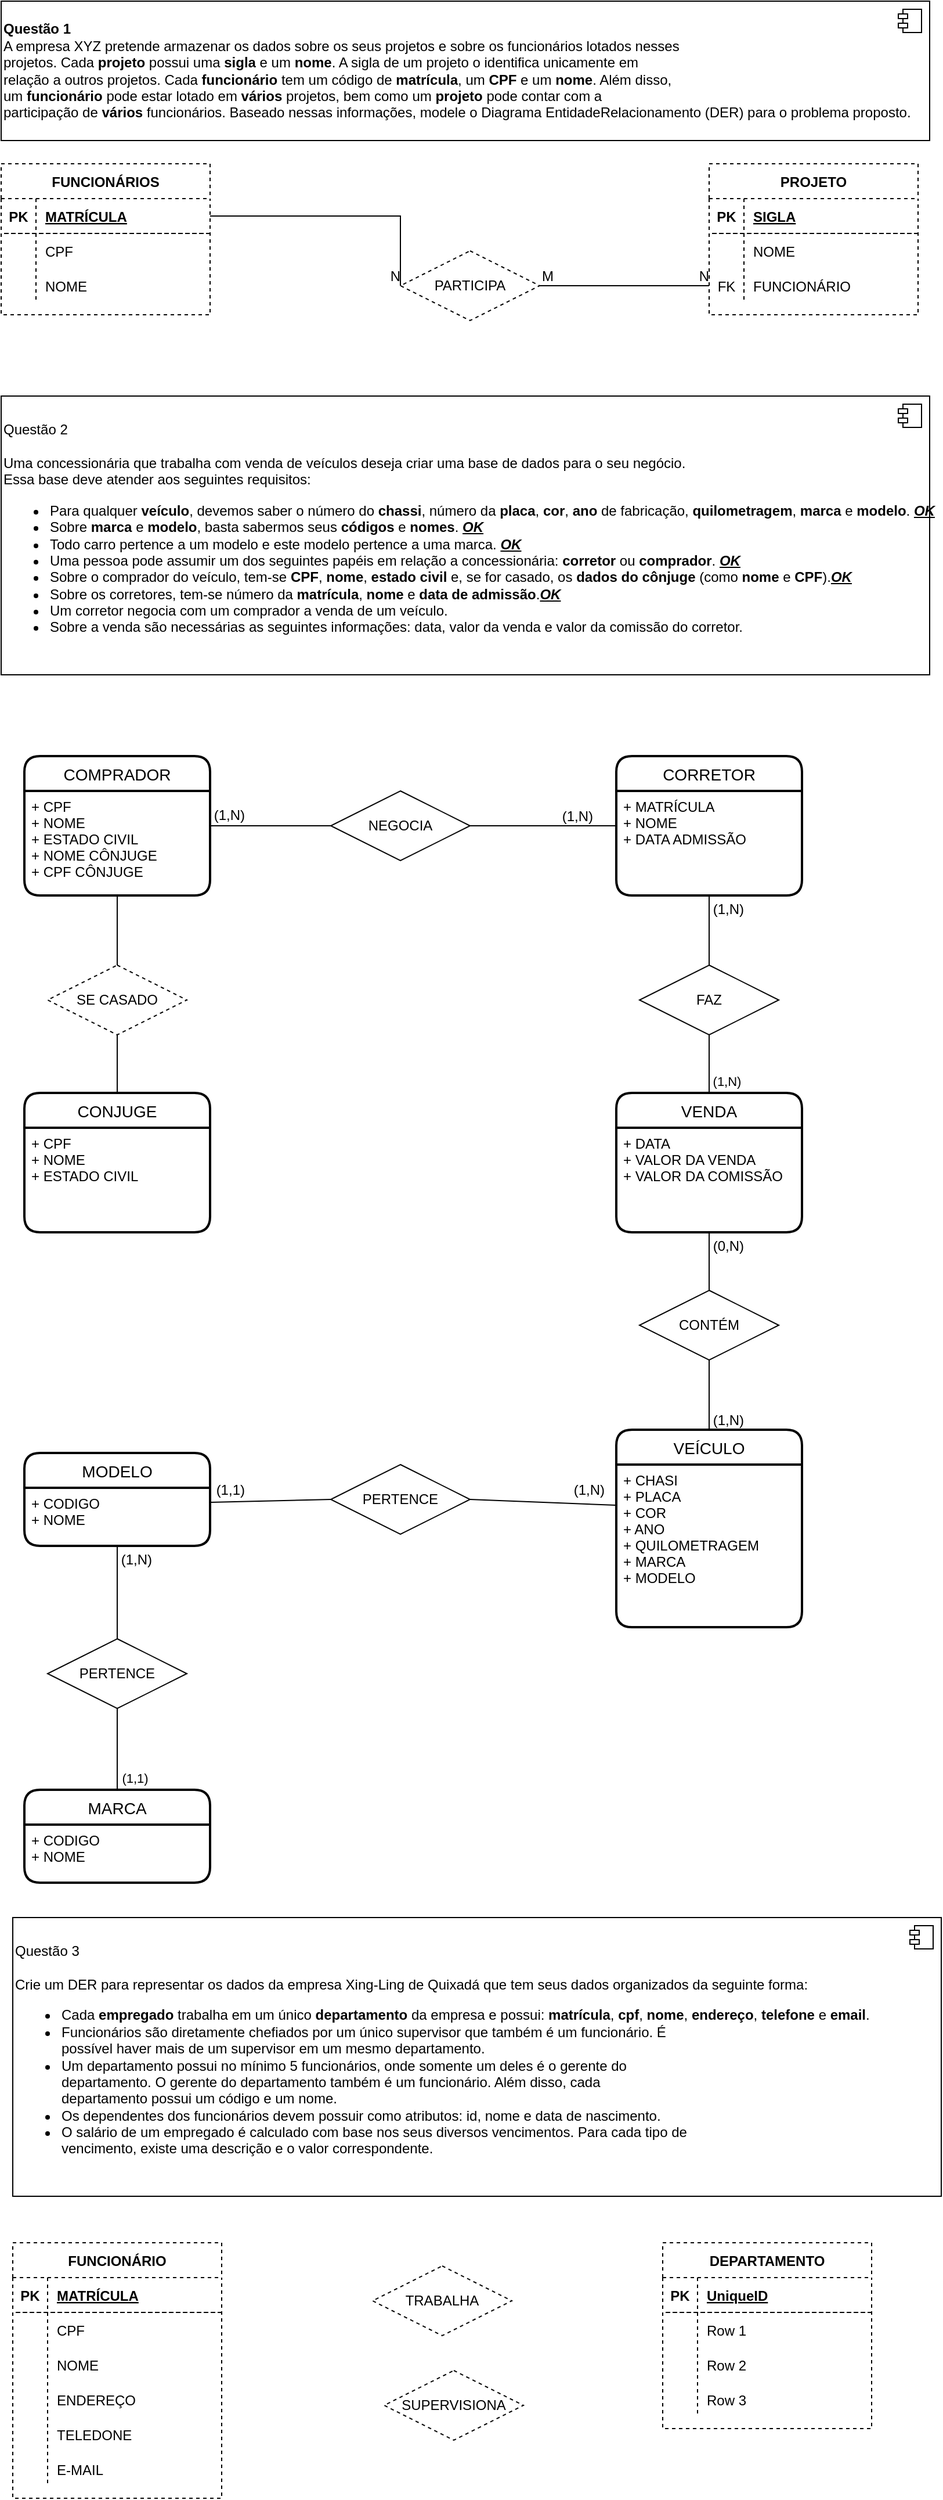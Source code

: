 <mxfile version="16.1.2" type="github">
  <diagram id="i-yVDr9640lq2V65SwCU" name="Page-1">
    <mxGraphModel dx="942" dy="552" grid="1" gridSize="10" guides="1" tooltips="1" connect="1" arrows="1" fold="1" page="1" pageScale="1" pageWidth="827" pageHeight="1169" background="none" math="0" shadow="0">
      <root>
        <mxCell id="0" />
        <mxCell id="1" parent="0" />
        <mxCell id="gs9JZpR6Oo9pqmM1PFTJ-20" value="&lt;div&gt;&lt;b&gt;Questão 1&lt;/b&gt;&lt;/div&gt;&lt;div&gt;&lt;span&gt;A empresa XYZ pretende armazenar os dados sobre os seus projetos e sobre os funcionários lotados nesses&lt;/span&gt;&lt;/div&gt;&lt;div&gt;projetos. Cada &lt;b&gt;projeto&lt;/b&gt; possui uma &lt;b&gt;sigla&lt;/b&gt; e um &lt;b&gt;nome&lt;/b&gt;. A sigla de um projeto o identifica unicamente em&lt;/div&gt;&lt;div&gt;relação a outros projetos. Cada &lt;b&gt;funcionário&lt;/b&gt; tem um código de &lt;b&gt;matrícula&lt;/b&gt;, um &lt;b&gt;CPF&lt;/b&gt; e um &lt;b&gt;nome&lt;/b&gt;. Além disso,&lt;/div&gt;&lt;div&gt;um &lt;b&gt;funcionário&lt;/b&gt; pode estar lotado em &lt;b&gt;vários&lt;/b&gt; projetos, bem como um &lt;b&gt;projeto&lt;/b&gt; pode contar com a&lt;/div&gt;&lt;div&gt;participação de &lt;b&gt;vários&lt;/b&gt; funcionários. Baseado nessas informações, modele o Diagrama EntidadeRelacionamento (DER) para o problema proposto.&lt;/div&gt;" style="html=1;dropTarget=0;align=left;" parent="1" vertex="1">
          <mxGeometry x="10" y="10" width="800" height="120" as="geometry" />
        </mxCell>
        <mxCell id="gs9JZpR6Oo9pqmM1PFTJ-21" value="" style="shape=module;jettyWidth=8;jettyHeight=4;" parent="gs9JZpR6Oo9pqmM1PFTJ-20" vertex="1">
          <mxGeometry x="1" width="20" height="20" relative="1" as="geometry">
            <mxPoint x="-27" y="7" as="offset" />
          </mxGeometry>
        </mxCell>
        <mxCell id="gs9JZpR6Oo9pqmM1PFTJ-81" value="PARTICIPA" style="shape=rhombus;perimeter=rhombusPerimeter;whiteSpace=wrap;html=1;align=center;dashed=1;labelBackgroundColor=none;labelBorderColor=none;" parent="1" vertex="1">
          <mxGeometry x="354" y="225" width="120" height="60" as="geometry" />
        </mxCell>
        <mxCell id="gs9JZpR6Oo9pqmM1PFTJ-90" value="Questão 2&lt;br&gt;&lt;br&gt;Uma concessionária que trabalha com venda de veículos deseja criar uma base de dados para o seu negócio.&lt;br&gt;Essa base deve atender aos seguintes requisitos:&lt;br&gt;&lt;ul&gt;&lt;li&gt;Para qualquer &lt;b&gt;veículo&lt;/b&gt;, devemos saber o número do &lt;b&gt;chassi&lt;/b&gt;, número da &lt;b&gt;placa&lt;/b&gt;, &lt;b&gt;cor&lt;/b&gt;, &lt;b&gt;ano&lt;/b&gt; de fabricação, &lt;b&gt;quilometragem&lt;/b&gt;, &lt;b&gt;marca&lt;/b&gt; e &lt;b&gt;modelo&lt;/b&gt;. &lt;i&gt;&lt;u&gt;&lt;b&gt;OK&lt;/b&gt;&lt;/u&gt;&lt;/i&gt;&lt;/li&gt;&lt;li&gt;Sobre &lt;b&gt;marca&lt;/b&gt; e &lt;b&gt;modelo&lt;/b&gt;, basta sabermos seus &lt;b&gt;códigos&lt;/b&gt; e &lt;b&gt;nomes&lt;/b&gt;.&amp;nbsp;&lt;i&gt;&lt;u&gt;&lt;b&gt;OK&lt;/b&gt;&lt;/u&gt;&lt;/i&gt;&lt;/li&gt;&lt;li&gt;Todo carro pertence a um modelo e este modelo pertence a uma marca.&amp;nbsp;&lt;i&gt;&lt;u&gt;&lt;b&gt;OK&lt;/b&gt;&lt;/u&gt;&lt;/i&gt;&lt;/li&gt;&lt;li&gt;Uma pessoa pode assumir um dos seguintes papéis em relação a concessionária: &lt;b&gt;corretor&lt;/b&gt; ou &lt;b&gt;comprador&lt;/b&gt;.&amp;nbsp;&lt;i&gt;&lt;u&gt;&lt;b&gt;OK&lt;/b&gt;&lt;/u&gt;&lt;/i&gt;&lt;/li&gt;&lt;li&gt;Sobre o comprador do veículo, tem-se &lt;b&gt;CPF&lt;/b&gt;, &lt;b&gt;nome&lt;/b&gt;, &lt;b&gt;estado civil&lt;/b&gt; e, se for casado, os &lt;b&gt;dados do cônjuge&lt;/b&gt; (como &lt;b&gt;nome&lt;/b&gt; e &lt;b&gt;CPF&lt;/b&gt;).&lt;i&gt;&lt;u&gt;&lt;b&gt;OK&lt;/b&gt;&lt;/u&gt;&lt;/i&gt;&lt;/li&gt;&lt;li&gt;Sobre os corretores, tem-se número da &lt;b&gt;matrícula&lt;/b&gt;, &lt;b&gt;nome&lt;/b&gt; e &lt;b&gt;data de admissão&lt;/b&gt;.&lt;i&gt;&lt;u&gt;&lt;b&gt;OK&lt;/b&gt;&lt;/u&gt;&lt;/i&gt;&lt;/li&gt;&lt;li&gt;Um corretor negocia com um comprador a venda de um veículo.&amp;nbsp;&lt;/li&gt;&lt;li&gt;Sobre a venda são necessárias as seguintes informações: data, valor da venda e valor da comissão do corretor.&lt;/li&gt;&lt;/ul&gt;" style="html=1;dropTarget=0;align=left;" parent="1" vertex="1">
          <mxGeometry x="10" y="350" width="800" height="240" as="geometry" />
        </mxCell>
        <mxCell id="gs9JZpR6Oo9pqmM1PFTJ-91" value="" style="shape=module;jettyWidth=8;jettyHeight=4;" parent="gs9JZpR6Oo9pqmM1PFTJ-90" vertex="1">
          <mxGeometry x="1" width="20" height="20" relative="1" as="geometry">
            <mxPoint x="-27" y="7" as="offset" />
          </mxGeometry>
        </mxCell>
        <mxCell id="gs9JZpR6Oo9pqmM1PFTJ-92" value="VEÍCULO" style="swimlane;childLayout=stackLayout;horizontal=1;startSize=30;horizontalStack=0;rounded=1;fontSize=14;fontStyle=0;strokeWidth=2;resizeParent=0;resizeLast=1;shadow=0;dashed=0;align=center;labelBackgroundColor=none;labelBorderColor=none;flipH=1;flipV=0;" parent="1" vertex="1">
          <mxGeometry x="540" y="1240" width="160" height="170" as="geometry" />
        </mxCell>
        <mxCell id="gs9JZpR6Oo9pqmM1PFTJ-93" value="+ CHASI&#xa;+ PLACA&#xa;+ COR&#xa;+ ANO&#xa;+ QUILOMETRAGEM&#xa;+ MARCA&#xa;+ MODELO" style="align=left;strokeColor=none;fillColor=none;spacingLeft=4;fontSize=12;verticalAlign=top;resizable=0;rotatable=0;part=1;dashed=1;labelBackgroundColor=none;labelBorderColor=none;flipH=1;" parent="gs9JZpR6Oo9pqmM1PFTJ-92" vertex="1">
          <mxGeometry y="30" width="160" height="140" as="geometry" />
        </mxCell>
        <mxCell id="gs9JZpR6Oo9pqmM1PFTJ-94" value="MARCA" style="swimlane;childLayout=stackLayout;horizontal=1;startSize=30;horizontalStack=0;rounded=1;fontSize=14;fontStyle=0;strokeWidth=2;resizeParent=0;resizeLast=1;shadow=0;dashed=0;align=center;labelBackgroundColor=none;labelBorderColor=none;flipH=1;" parent="1" vertex="1">
          <mxGeometry x="30" y="1550" width="160" height="80" as="geometry" />
        </mxCell>
        <mxCell id="gs9JZpR6Oo9pqmM1PFTJ-95" value="+ CODIGO&#xa;+ NOME" style="align=left;strokeColor=none;fillColor=none;spacingLeft=4;fontSize=12;verticalAlign=top;resizable=0;rotatable=0;part=1;dashed=1;labelBackgroundColor=none;labelBorderColor=none;flipH=1;" parent="gs9JZpR6Oo9pqmM1PFTJ-94" vertex="1">
          <mxGeometry y="30" width="160" height="50" as="geometry" />
        </mxCell>
        <mxCell id="gs9JZpR6Oo9pqmM1PFTJ-98" value="MODELO" style="swimlane;childLayout=stackLayout;horizontal=1;startSize=30;horizontalStack=0;rounded=1;fontSize=14;fontStyle=0;strokeWidth=2;resizeParent=0;resizeLast=1;shadow=0;dashed=0;align=center;labelBackgroundColor=none;labelBorderColor=none;flipH=1;" parent="1" vertex="1">
          <mxGeometry x="30" y="1260" width="160" height="80" as="geometry" />
        </mxCell>
        <mxCell id="gs9JZpR6Oo9pqmM1PFTJ-99" value="+ CODIGO&#xa;+ NOME" style="align=left;strokeColor=none;fillColor=none;spacingLeft=4;fontSize=12;verticalAlign=top;resizable=0;rotatable=0;part=1;dashed=1;labelBackgroundColor=none;labelBorderColor=none;flipH=1;" parent="gs9JZpR6Oo9pqmM1PFTJ-98" vertex="1">
          <mxGeometry y="30" width="160" height="50" as="geometry" />
        </mxCell>
        <mxCell id="gs9JZpR6Oo9pqmM1PFTJ-105" value="SE CASADO" style="shape=rhombus;perimeter=rhombusPerimeter;whiteSpace=wrap;html=1;align=center;dashed=1;labelBackgroundColor=none;labelBorderColor=none;flipH=0;" parent="1" vertex="1">
          <mxGeometry x="50" y="840" width="120" height="60" as="geometry" />
        </mxCell>
        <mxCell id="gs9JZpR6Oo9pqmM1PFTJ-110" value="COMPRADOR" style="swimlane;childLayout=stackLayout;horizontal=1;startSize=30;horizontalStack=0;rounded=1;fontSize=14;fontStyle=0;strokeWidth=2;resizeParent=0;resizeLast=1;shadow=0;dashed=0;align=center;labelBackgroundColor=none;labelBorderColor=none;" parent="1" vertex="1">
          <mxGeometry x="30" y="660" width="160" height="120" as="geometry" />
        </mxCell>
        <mxCell id="gs9JZpR6Oo9pqmM1PFTJ-111" value="+ CPF&#xa;+ NOME&#xa;+ ESTADO CIVIL&#xa;+ NOME CÔNJUGE&#xa;+ CPF CÔNJUGE" style="align=left;strokeColor=none;fillColor=none;spacingLeft=4;fontSize=12;verticalAlign=top;resizable=0;rotatable=0;part=1;dashed=1;labelBackgroundColor=none;labelBorderColor=none;" parent="gs9JZpR6Oo9pqmM1PFTJ-110" vertex="1">
          <mxGeometry y="30" width="160" height="90" as="geometry" />
        </mxCell>
        <mxCell id="gs9JZpR6Oo9pqmM1PFTJ-112" value="CORRETOR" style="swimlane;childLayout=stackLayout;horizontal=1;startSize=30;horizontalStack=0;rounded=1;fontSize=14;fontStyle=0;strokeWidth=2;resizeParent=0;resizeLast=1;shadow=0;dashed=0;align=center;labelBackgroundColor=none;labelBorderColor=none;" parent="1" vertex="1">
          <mxGeometry x="540" y="660" width="160" height="120" as="geometry" />
        </mxCell>
        <mxCell id="gs9JZpR6Oo9pqmM1PFTJ-113" value="+ MATRÍCULA&#xa;+ NOME&#xa;+ DATA ADMISSÃO" style="align=left;strokeColor=none;fillColor=none;spacingLeft=4;fontSize=12;verticalAlign=top;resizable=0;rotatable=0;part=1;dashed=1;labelBackgroundColor=none;labelBorderColor=none;" parent="gs9JZpR6Oo9pqmM1PFTJ-112" vertex="1">
          <mxGeometry y="30" width="160" height="90" as="geometry" />
        </mxCell>
        <mxCell id="gs9JZpR6Oo9pqmM1PFTJ-123" value="VENDA" style="swimlane;childLayout=stackLayout;horizontal=1;startSize=30;horizontalStack=0;rounded=1;fontSize=14;fontStyle=0;strokeWidth=2;resizeParent=0;resizeLast=1;shadow=0;dashed=0;align=center;labelBackgroundColor=none;labelBorderColor=none;" parent="1" vertex="1">
          <mxGeometry x="540" y="950" width="160" height="120" as="geometry" />
        </mxCell>
        <mxCell id="gs9JZpR6Oo9pqmM1PFTJ-124" value="+ DATA&#xa;+ VALOR DA VENDA&#xa;+ VALOR DA COMISSÃO" style="align=left;strokeColor=none;fillColor=none;spacingLeft=4;fontSize=12;verticalAlign=top;resizable=0;rotatable=0;part=1;dashed=1;labelBackgroundColor=none;labelBorderColor=none;" parent="gs9JZpR6Oo9pqmM1PFTJ-123" vertex="1">
          <mxGeometry y="30" width="160" height="90" as="geometry" />
        </mxCell>
        <mxCell id="3h6vpcuNs26KjuizGSLr-2" value="Questão 3 &lt;br&gt;&lt;br&gt;Crie um DER para representar os dados da empresa Xing-Ling de Quixadá que tem seus dados organizados da seguinte forma:&lt;br&gt;&lt;ul&gt;&lt;li&gt;Cada &lt;b&gt;empregado&lt;/b&gt; trabalha em um único &lt;b&gt;departamento&lt;/b&gt; da empresa e possui: &lt;b&gt;matrícula&lt;/b&gt;, &lt;b&gt;cpf&lt;/b&gt;, &lt;b&gt;nome&lt;/b&gt;,&amp;nbsp;&lt;b&gt;endereço&lt;/b&gt;, &lt;b&gt;telefone&lt;/b&gt; e &lt;b&gt;email&lt;/b&gt;.&lt;/li&gt;&lt;li&gt;Funcionários são diretamente chefiados por um único supervisor que também é um funcionário. É&amp;nbsp;&lt;br&gt;possível haver mais de um supervisor em um mesmo departamento.&lt;/li&gt;&lt;li&gt;Um departamento possui no mínimo 5 funcionários, onde somente um deles é o gerente do&lt;br&gt;departamento. O gerente do departamento também é um funcionário. Além disso, cada&lt;br&gt;departamento possui um código e um nome.&lt;br&gt;&lt;/li&gt;&lt;li&gt;Os dependentes dos funcionários devem possuir como atributos: id, nome e data de nascimento.&lt;br&gt;&lt;/li&gt;&lt;li&gt;O salário de um empregado é calculado com base nos seus diversos vencimentos. Para cada tipo de&lt;br&gt;vencimento, existe uma descrição e o valor correspondente.&lt;br&gt;&lt;/li&gt;&lt;/ul&gt;" style="html=1;dropTarget=0;align=left;" parent="1" vertex="1">
          <mxGeometry x="20" y="1660" width="800" height="240" as="geometry" />
        </mxCell>
        <mxCell id="3h6vpcuNs26KjuizGSLr-3" value="" style="shape=module;jettyWidth=8;jettyHeight=4;" parent="3h6vpcuNs26KjuizGSLr-2" vertex="1">
          <mxGeometry x="1" width="20" height="20" relative="1" as="geometry">
            <mxPoint x="-27" y="7" as="offset" />
          </mxGeometry>
        </mxCell>
        <mxCell id="3h6vpcuNs26KjuizGSLr-8" value="FUNCIONÁRIO" style="shape=table;startSize=30;container=1;collapsible=1;childLayout=tableLayout;fixedRows=1;rowLines=0;fontStyle=1;align=center;resizeLast=1;dashed=1;labelBackgroundColor=none;labelBorderColor=none;" parent="1" vertex="1">
          <mxGeometry x="20" y="1940" width="180" height="220" as="geometry" />
        </mxCell>
        <mxCell id="3h6vpcuNs26KjuizGSLr-9" value="" style="shape=partialRectangle;collapsible=0;dropTarget=0;pointerEvents=0;fillColor=none;top=0;left=0;bottom=1;right=0;points=[[0,0.5],[1,0.5]];portConstraint=eastwest;dashed=1;labelBackgroundColor=none;labelBorderColor=none;" parent="3h6vpcuNs26KjuizGSLr-8" vertex="1">
          <mxGeometry y="30" width="180" height="30" as="geometry" />
        </mxCell>
        <mxCell id="3h6vpcuNs26KjuizGSLr-10" value="PK" style="shape=partialRectangle;connectable=0;fillColor=none;top=0;left=0;bottom=0;right=0;fontStyle=1;overflow=hidden;dashed=1;labelBackgroundColor=none;labelBorderColor=none;" parent="3h6vpcuNs26KjuizGSLr-9" vertex="1">
          <mxGeometry width="30" height="30" as="geometry">
            <mxRectangle width="30" height="30" as="alternateBounds" />
          </mxGeometry>
        </mxCell>
        <mxCell id="3h6vpcuNs26KjuizGSLr-11" value="MATRÍCULA" style="shape=partialRectangle;connectable=0;fillColor=none;top=0;left=0;bottom=0;right=0;align=left;spacingLeft=6;fontStyle=5;overflow=hidden;dashed=1;labelBackgroundColor=none;labelBorderColor=none;" parent="3h6vpcuNs26KjuizGSLr-9" vertex="1">
          <mxGeometry x="30" width="150" height="30" as="geometry">
            <mxRectangle width="150" height="30" as="alternateBounds" />
          </mxGeometry>
        </mxCell>
        <mxCell id="3h6vpcuNs26KjuizGSLr-12" value="" style="shape=partialRectangle;collapsible=0;dropTarget=0;pointerEvents=0;fillColor=none;top=0;left=0;bottom=0;right=0;points=[[0,0.5],[1,0.5]];portConstraint=eastwest;dashed=1;labelBackgroundColor=none;labelBorderColor=none;" parent="3h6vpcuNs26KjuizGSLr-8" vertex="1">
          <mxGeometry y="60" width="180" height="30" as="geometry" />
        </mxCell>
        <mxCell id="3h6vpcuNs26KjuizGSLr-13" value="" style="shape=partialRectangle;connectable=0;fillColor=none;top=0;left=0;bottom=0;right=0;editable=1;overflow=hidden;dashed=1;labelBackgroundColor=none;labelBorderColor=none;" parent="3h6vpcuNs26KjuizGSLr-12" vertex="1">
          <mxGeometry width="30" height="30" as="geometry">
            <mxRectangle width="30" height="30" as="alternateBounds" />
          </mxGeometry>
        </mxCell>
        <mxCell id="3h6vpcuNs26KjuizGSLr-14" value="CPF" style="shape=partialRectangle;connectable=0;fillColor=none;top=0;left=0;bottom=0;right=0;align=left;spacingLeft=6;overflow=hidden;dashed=1;labelBackgroundColor=none;labelBorderColor=none;" parent="3h6vpcuNs26KjuizGSLr-12" vertex="1">
          <mxGeometry x="30" width="150" height="30" as="geometry">
            <mxRectangle width="150" height="30" as="alternateBounds" />
          </mxGeometry>
        </mxCell>
        <mxCell id="3h6vpcuNs26KjuizGSLr-15" value="" style="shape=partialRectangle;collapsible=0;dropTarget=0;pointerEvents=0;fillColor=none;top=0;left=0;bottom=0;right=0;points=[[0,0.5],[1,0.5]];portConstraint=eastwest;dashed=1;labelBackgroundColor=none;labelBorderColor=none;" parent="3h6vpcuNs26KjuizGSLr-8" vertex="1">
          <mxGeometry y="90" width="180" height="30" as="geometry" />
        </mxCell>
        <mxCell id="3h6vpcuNs26KjuizGSLr-16" value="" style="shape=partialRectangle;connectable=0;fillColor=none;top=0;left=0;bottom=0;right=0;editable=1;overflow=hidden;dashed=1;labelBackgroundColor=none;labelBorderColor=none;" parent="3h6vpcuNs26KjuizGSLr-15" vertex="1">
          <mxGeometry width="30" height="30" as="geometry">
            <mxRectangle width="30" height="30" as="alternateBounds" />
          </mxGeometry>
        </mxCell>
        <mxCell id="3h6vpcuNs26KjuizGSLr-17" value="NOME" style="shape=partialRectangle;connectable=0;fillColor=none;top=0;left=0;bottom=0;right=0;align=left;spacingLeft=6;overflow=hidden;dashed=1;labelBackgroundColor=none;labelBorderColor=none;" parent="3h6vpcuNs26KjuizGSLr-15" vertex="1">
          <mxGeometry x="30" width="150" height="30" as="geometry">
            <mxRectangle width="150" height="30" as="alternateBounds" />
          </mxGeometry>
        </mxCell>
        <mxCell id="3h6vpcuNs26KjuizGSLr-18" value="" style="shape=partialRectangle;collapsible=0;dropTarget=0;pointerEvents=0;fillColor=none;top=0;left=0;bottom=0;right=0;points=[[0,0.5],[1,0.5]];portConstraint=eastwest;dashed=1;labelBackgroundColor=none;labelBorderColor=none;" parent="3h6vpcuNs26KjuizGSLr-8" vertex="1">
          <mxGeometry y="120" width="180" height="30" as="geometry" />
        </mxCell>
        <mxCell id="3h6vpcuNs26KjuizGSLr-19" value="" style="shape=partialRectangle;connectable=0;fillColor=none;top=0;left=0;bottom=0;right=0;editable=1;overflow=hidden;dashed=1;labelBackgroundColor=none;labelBorderColor=none;" parent="3h6vpcuNs26KjuizGSLr-18" vertex="1">
          <mxGeometry width="30" height="30" as="geometry">
            <mxRectangle width="30" height="30" as="alternateBounds" />
          </mxGeometry>
        </mxCell>
        <mxCell id="3h6vpcuNs26KjuizGSLr-20" value="ENDEREÇO" style="shape=partialRectangle;connectable=0;fillColor=none;top=0;left=0;bottom=0;right=0;align=left;spacingLeft=6;overflow=hidden;dashed=1;labelBackgroundColor=none;labelBorderColor=none;" parent="3h6vpcuNs26KjuizGSLr-18" vertex="1">
          <mxGeometry x="30" width="150" height="30" as="geometry">
            <mxRectangle width="150" height="30" as="alternateBounds" />
          </mxGeometry>
        </mxCell>
        <mxCell id="3h6vpcuNs26KjuizGSLr-32" value="" style="shape=partialRectangle;collapsible=0;dropTarget=0;pointerEvents=0;fillColor=none;top=0;left=0;bottom=0;right=0;points=[[0,0.5],[1,0.5]];portConstraint=eastwest;dashed=1;labelBackgroundColor=none;labelBorderColor=none;" parent="3h6vpcuNs26KjuizGSLr-8" vertex="1">
          <mxGeometry y="150" width="180" height="30" as="geometry" />
        </mxCell>
        <mxCell id="3h6vpcuNs26KjuizGSLr-33" value="" style="shape=partialRectangle;connectable=0;fillColor=none;top=0;left=0;bottom=0;right=0;editable=1;overflow=hidden;dashed=1;labelBackgroundColor=none;labelBorderColor=none;" parent="3h6vpcuNs26KjuizGSLr-32" vertex="1">
          <mxGeometry width="30" height="30" as="geometry">
            <mxRectangle width="30" height="30" as="alternateBounds" />
          </mxGeometry>
        </mxCell>
        <mxCell id="3h6vpcuNs26KjuizGSLr-34" value="TELEDONE" style="shape=partialRectangle;connectable=0;fillColor=none;top=0;left=0;bottom=0;right=0;align=left;spacingLeft=6;overflow=hidden;dashed=1;labelBackgroundColor=none;labelBorderColor=none;" parent="3h6vpcuNs26KjuizGSLr-32" vertex="1">
          <mxGeometry x="30" width="150" height="30" as="geometry">
            <mxRectangle width="150" height="30" as="alternateBounds" />
          </mxGeometry>
        </mxCell>
        <mxCell id="3h6vpcuNs26KjuizGSLr-35" value="" style="shape=partialRectangle;collapsible=0;dropTarget=0;pointerEvents=0;fillColor=none;top=0;left=0;bottom=0;right=0;points=[[0,0.5],[1,0.5]];portConstraint=eastwest;dashed=1;labelBackgroundColor=none;labelBorderColor=none;" parent="3h6vpcuNs26KjuizGSLr-8" vertex="1">
          <mxGeometry y="180" width="180" height="30" as="geometry" />
        </mxCell>
        <mxCell id="3h6vpcuNs26KjuizGSLr-36" value="" style="shape=partialRectangle;connectable=0;fillColor=none;top=0;left=0;bottom=0;right=0;editable=1;overflow=hidden;dashed=1;labelBackgroundColor=none;labelBorderColor=none;" parent="3h6vpcuNs26KjuizGSLr-35" vertex="1">
          <mxGeometry width="30" height="30" as="geometry">
            <mxRectangle width="30" height="30" as="alternateBounds" />
          </mxGeometry>
        </mxCell>
        <mxCell id="3h6vpcuNs26KjuizGSLr-37" value="E-MAIL" style="shape=partialRectangle;connectable=0;fillColor=none;top=0;left=0;bottom=0;right=0;align=left;spacingLeft=6;overflow=hidden;dashed=1;labelBackgroundColor=none;labelBorderColor=none;" parent="3h6vpcuNs26KjuizGSLr-35" vertex="1">
          <mxGeometry x="30" width="150" height="30" as="geometry">
            <mxRectangle width="150" height="30" as="alternateBounds" />
          </mxGeometry>
        </mxCell>
        <mxCell id="3h6vpcuNs26KjuizGSLr-41" value="FUNCIONÁRIOS" style="shape=table;startSize=30;container=1;collapsible=1;childLayout=tableLayout;fixedRows=1;rowLines=0;fontStyle=1;align=center;resizeLast=1;dashed=1;labelBackgroundColor=none;labelBorderColor=none;" parent="1" vertex="1">
          <mxGeometry x="10" y="150" width="180" height="130" as="geometry" />
        </mxCell>
        <mxCell id="3h6vpcuNs26KjuizGSLr-42" value="" style="shape=partialRectangle;collapsible=0;dropTarget=0;pointerEvents=0;fillColor=none;top=0;left=0;bottom=1;right=0;points=[[0,0.5],[1,0.5]];portConstraint=eastwest;dashed=1;labelBackgroundColor=none;labelBorderColor=none;" parent="3h6vpcuNs26KjuizGSLr-41" vertex="1">
          <mxGeometry y="30" width="180" height="30" as="geometry" />
        </mxCell>
        <mxCell id="3h6vpcuNs26KjuizGSLr-43" value="PK" style="shape=partialRectangle;connectable=0;fillColor=none;top=0;left=0;bottom=0;right=0;fontStyle=1;overflow=hidden;dashed=1;labelBackgroundColor=none;labelBorderColor=none;" parent="3h6vpcuNs26KjuizGSLr-42" vertex="1">
          <mxGeometry width="30" height="30" as="geometry">
            <mxRectangle width="30" height="30" as="alternateBounds" />
          </mxGeometry>
        </mxCell>
        <mxCell id="3h6vpcuNs26KjuizGSLr-44" value="MATRÍCULA" style="shape=partialRectangle;connectable=0;fillColor=none;top=0;left=0;bottom=0;right=0;align=left;spacingLeft=6;fontStyle=5;overflow=hidden;dashed=1;labelBackgroundColor=none;labelBorderColor=none;" parent="3h6vpcuNs26KjuizGSLr-42" vertex="1">
          <mxGeometry x="30" width="150" height="30" as="geometry">
            <mxRectangle width="150" height="30" as="alternateBounds" />
          </mxGeometry>
        </mxCell>
        <mxCell id="3h6vpcuNs26KjuizGSLr-45" value="" style="shape=partialRectangle;collapsible=0;dropTarget=0;pointerEvents=0;fillColor=none;top=0;left=0;bottom=0;right=0;points=[[0,0.5],[1,0.5]];portConstraint=eastwest;dashed=1;labelBackgroundColor=none;labelBorderColor=none;" parent="3h6vpcuNs26KjuizGSLr-41" vertex="1">
          <mxGeometry y="60" width="180" height="30" as="geometry" />
        </mxCell>
        <mxCell id="3h6vpcuNs26KjuizGSLr-46" value="" style="shape=partialRectangle;connectable=0;fillColor=none;top=0;left=0;bottom=0;right=0;editable=1;overflow=hidden;dashed=1;labelBackgroundColor=none;labelBorderColor=none;" parent="3h6vpcuNs26KjuizGSLr-45" vertex="1">
          <mxGeometry width="30" height="30" as="geometry">
            <mxRectangle width="30" height="30" as="alternateBounds" />
          </mxGeometry>
        </mxCell>
        <mxCell id="3h6vpcuNs26KjuizGSLr-47" value="CPF" style="shape=partialRectangle;connectable=0;fillColor=none;top=0;left=0;bottom=0;right=0;align=left;spacingLeft=6;overflow=hidden;dashed=1;labelBackgroundColor=none;labelBorderColor=none;" parent="3h6vpcuNs26KjuizGSLr-45" vertex="1">
          <mxGeometry x="30" width="150" height="30" as="geometry">
            <mxRectangle width="150" height="30" as="alternateBounds" />
          </mxGeometry>
        </mxCell>
        <mxCell id="3h6vpcuNs26KjuizGSLr-48" value="" style="shape=partialRectangle;collapsible=0;dropTarget=0;pointerEvents=0;fillColor=none;top=0;left=0;bottom=0;right=0;points=[[0,0.5],[1,0.5]];portConstraint=eastwest;dashed=1;labelBackgroundColor=none;labelBorderColor=none;" parent="3h6vpcuNs26KjuizGSLr-41" vertex="1">
          <mxGeometry y="90" width="180" height="30" as="geometry" />
        </mxCell>
        <mxCell id="3h6vpcuNs26KjuizGSLr-49" value="" style="shape=partialRectangle;connectable=0;fillColor=none;top=0;left=0;bottom=0;right=0;editable=1;overflow=hidden;dashed=1;labelBackgroundColor=none;labelBorderColor=none;" parent="3h6vpcuNs26KjuizGSLr-48" vertex="1">
          <mxGeometry width="30" height="30" as="geometry">
            <mxRectangle width="30" height="30" as="alternateBounds" />
          </mxGeometry>
        </mxCell>
        <mxCell id="3h6vpcuNs26KjuizGSLr-50" value="NOME" style="shape=partialRectangle;connectable=0;fillColor=none;top=0;left=0;bottom=0;right=0;align=left;spacingLeft=6;overflow=hidden;dashed=1;labelBackgroundColor=none;labelBorderColor=none;" parent="3h6vpcuNs26KjuizGSLr-48" vertex="1">
          <mxGeometry x="30" width="150" height="30" as="geometry">
            <mxRectangle width="150" height="30" as="alternateBounds" />
          </mxGeometry>
        </mxCell>
        <mxCell id="3h6vpcuNs26KjuizGSLr-54" value="PROJETO" style="shape=table;startSize=30;container=1;collapsible=1;childLayout=tableLayout;fixedRows=1;rowLines=0;fontStyle=1;align=center;resizeLast=1;dashed=1;labelBackgroundColor=none;labelBorderColor=none;" parent="1" vertex="1">
          <mxGeometry x="620" y="150" width="180" height="130" as="geometry" />
        </mxCell>
        <mxCell id="3h6vpcuNs26KjuizGSLr-55" value="" style="shape=partialRectangle;collapsible=0;dropTarget=0;pointerEvents=0;fillColor=none;top=0;left=0;bottom=1;right=0;points=[[0,0.5],[1,0.5]];portConstraint=eastwest;dashed=1;labelBackgroundColor=none;labelBorderColor=none;" parent="3h6vpcuNs26KjuizGSLr-54" vertex="1">
          <mxGeometry y="30" width="180" height="30" as="geometry" />
        </mxCell>
        <mxCell id="3h6vpcuNs26KjuizGSLr-56" value="PK" style="shape=partialRectangle;connectable=0;fillColor=none;top=0;left=0;bottom=0;right=0;fontStyle=1;overflow=hidden;dashed=1;labelBackgroundColor=none;labelBorderColor=none;" parent="3h6vpcuNs26KjuizGSLr-55" vertex="1">
          <mxGeometry width="30" height="30" as="geometry">
            <mxRectangle width="30" height="30" as="alternateBounds" />
          </mxGeometry>
        </mxCell>
        <mxCell id="3h6vpcuNs26KjuizGSLr-57" value="SIGLA" style="shape=partialRectangle;connectable=0;fillColor=none;top=0;left=0;bottom=0;right=0;align=left;spacingLeft=6;fontStyle=5;overflow=hidden;dashed=1;labelBackgroundColor=none;labelBorderColor=none;" parent="3h6vpcuNs26KjuizGSLr-55" vertex="1">
          <mxGeometry x="30" width="150" height="30" as="geometry">
            <mxRectangle width="150" height="30" as="alternateBounds" />
          </mxGeometry>
        </mxCell>
        <mxCell id="3h6vpcuNs26KjuizGSLr-58" value="" style="shape=partialRectangle;collapsible=0;dropTarget=0;pointerEvents=0;fillColor=none;top=0;left=0;bottom=0;right=0;points=[[0,0.5],[1,0.5]];portConstraint=eastwest;dashed=1;labelBackgroundColor=none;labelBorderColor=none;" parent="3h6vpcuNs26KjuizGSLr-54" vertex="1">
          <mxGeometry y="60" width="180" height="30" as="geometry" />
        </mxCell>
        <mxCell id="3h6vpcuNs26KjuizGSLr-59" value="" style="shape=partialRectangle;connectable=0;fillColor=none;top=0;left=0;bottom=0;right=0;editable=1;overflow=hidden;dashed=1;labelBackgroundColor=none;labelBorderColor=none;" parent="3h6vpcuNs26KjuizGSLr-58" vertex="1">
          <mxGeometry width="30" height="30" as="geometry">
            <mxRectangle width="30" height="30" as="alternateBounds" />
          </mxGeometry>
        </mxCell>
        <mxCell id="3h6vpcuNs26KjuizGSLr-60" value="NOME" style="shape=partialRectangle;connectable=0;fillColor=none;top=0;left=0;bottom=0;right=0;align=left;spacingLeft=6;overflow=hidden;dashed=1;labelBackgroundColor=none;labelBorderColor=none;" parent="3h6vpcuNs26KjuizGSLr-58" vertex="1">
          <mxGeometry x="30" width="150" height="30" as="geometry">
            <mxRectangle width="150" height="30" as="alternateBounds" />
          </mxGeometry>
        </mxCell>
        <mxCell id="3h6vpcuNs26KjuizGSLr-75" value="" style="shape=partialRectangle;collapsible=0;dropTarget=0;pointerEvents=0;fillColor=none;top=0;left=0;bottom=0;right=0;points=[[0,0.5],[1,0.5]];portConstraint=eastwest;dashed=1;labelBackgroundColor=none;labelBorderColor=none;" parent="3h6vpcuNs26KjuizGSLr-54" vertex="1">
          <mxGeometry y="90" width="180" height="30" as="geometry" />
        </mxCell>
        <mxCell id="3h6vpcuNs26KjuizGSLr-76" value="FK" style="shape=partialRectangle;connectable=0;fillColor=none;top=0;left=0;bottom=0;right=0;fontStyle=0;overflow=hidden;dashed=1;labelBackgroundColor=none;labelBorderColor=none;" parent="3h6vpcuNs26KjuizGSLr-75" vertex="1">
          <mxGeometry width="30" height="30" as="geometry">
            <mxRectangle width="30" height="30" as="alternateBounds" />
          </mxGeometry>
        </mxCell>
        <mxCell id="3h6vpcuNs26KjuizGSLr-77" value="FUNCIONÁRIO" style="shape=partialRectangle;connectable=0;fillColor=none;top=0;left=0;bottom=0;right=0;align=left;spacingLeft=6;fontStyle=0;overflow=hidden;dashed=1;labelBackgroundColor=none;labelBorderColor=none;" parent="3h6vpcuNs26KjuizGSLr-75" vertex="1">
          <mxGeometry x="30" width="150" height="30" as="geometry">
            <mxRectangle width="150" height="30" as="alternateBounds" />
          </mxGeometry>
        </mxCell>
        <mxCell id="3h6vpcuNs26KjuizGSLr-78" value="" style="endArrow=none;html=1;rounded=0;entryX=0;entryY=0.5;entryDx=0;entryDy=0;exitX=1;exitY=0.5;exitDx=0;exitDy=0;" parent="1" source="gs9JZpR6Oo9pqmM1PFTJ-81" target="3h6vpcuNs26KjuizGSLr-75" edge="1">
          <mxGeometry relative="1" as="geometry">
            <mxPoint x="430" y="270" as="sourcePoint" />
            <mxPoint x="590" y="270" as="targetPoint" />
            <Array as="points" />
          </mxGeometry>
        </mxCell>
        <mxCell id="3h6vpcuNs26KjuizGSLr-79" value="M" style="resizable=0;html=1;align=left;verticalAlign=bottom;dashed=1;labelBackgroundColor=none;labelBorderColor=none;" parent="3h6vpcuNs26KjuizGSLr-78" connectable="0" vertex="1">
          <mxGeometry x="-1" relative="1" as="geometry" />
        </mxCell>
        <mxCell id="3h6vpcuNs26KjuizGSLr-80" value="N" style="resizable=0;html=1;align=right;verticalAlign=bottom;dashed=1;labelBackgroundColor=none;labelBorderColor=none;" parent="3h6vpcuNs26KjuizGSLr-78" connectable="0" vertex="1">
          <mxGeometry x="1" relative="1" as="geometry" />
        </mxCell>
        <mxCell id="3h6vpcuNs26KjuizGSLr-85" value="" style="endArrow=none;html=1;rounded=0;exitX=1;exitY=0.5;exitDx=0;exitDy=0;entryX=0;entryY=0.5;entryDx=0;entryDy=0;" parent="1" source="3h6vpcuNs26KjuizGSLr-42" target="gs9JZpR6Oo9pqmM1PFTJ-81" edge="1">
          <mxGeometry relative="1" as="geometry">
            <mxPoint x="220" y="190" as="sourcePoint" />
            <mxPoint x="380" y="190" as="targetPoint" />
            <Array as="points">
              <mxPoint x="354" y="195" />
            </Array>
          </mxGeometry>
        </mxCell>
        <mxCell id="3h6vpcuNs26KjuizGSLr-86" value="N" style="resizable=0;html=1;align=right;verticalAlign=bottom;dashed=1;labelBackgroundColor=none;labelBorderColor=none;" parent="3h6vpcuNs26KjuizGSLr-85" connectable="0" vertex="1">
          <mxGeometry x="1" relative="1" as="geometry" />
        </mxCell>
        <mxCell id="3h6vpcuNs26KjuizGSLr-121" value="TRABALHA" style="shape=rhombus;perimeter=rhombusPerimeter;whiteSpace=wrap;html=1;align=center;dashed=1;labelBackgroundColor=none;labelBorderColor=none;" parent="1" vertex="1">
          <mxGeometry x="330" y="1960" width="120" height="60" as="geometry" />
        </mxCell>
        <mxCell id="3h6vpcuNs26KjuizGSLr-123" value="SUPERVISIONA" style="shape=rhombus;perimeter=rhombusPerimeter;whiteSpace=wrap;html=1;align=center;dashed=1;labelBackgroundColor=none;labelBorderColor=none;" parent="1" vertex="1">
          <mxGeometry x="340" y="2050" width="120" height="60" as="geometry" />
        </mxCell>
        <mxCell id="3h6vpcuNs26KjuizGSLr-124" value="DEPARTAMENTO" style="shape=table;startSize=30;container=1;collapsible=1;childLayout=tableLayout;fixedRows=1;rowLines=0;fontStyle=1;align=center;resizeLast=1;dashed=1;labelBackgroundColor=none;labelBorderColor=none;" parent="1" vertex="1">
          <mxGeometry x="580" y="1940" width="180" height="160" as="geometry" />
        </mxCell>
        <mxCell id="3h6vpcuNs26KjuizGSLr-125" value="" style="shape=partialRectangle;collapsible=0;dropTarget=0;pointerEvents=0;fillColor=none;top=0;left=0;bottom=1;right=0;points=[[0,0.5],[1,0.5]];portConstraint=eastwest;dashed=1;labelBackgroundColor=none;labelBorderColor=none;" parent="3h6vpcuNs26KjuizGSLr-124" vertex="1">
          <mxGeometry y="30" width="180" height="30" as="geometry" />
        </mxCell>
        <mxCell id="3h6vpcuNs26KjuizGSLr-126" value="PK" style="shape=partialRectangle;connectable=0;fillColor=none;top=0;left=0;bottom=0;right=0;fontStyle=1;overflow=hidden;dashed=1;labelBackgroundColor=none;labelBorderColor=none;" parent="3h6vpcuNs26KjuizGSLr-125" vertex="1">
          <mxGeometry width="30" height="30" as="geometry">
            <mxRectangle width="30" height="30" as="alternateBounds" />
          </mxGeometry>
        </mxCell>
        <mxCell id="3h6vpcuNs26KjuizGSLr-127" value="UniqueID" style="shape=partialRectangle;connectable=0;fillColor=none;top=0;left=0;bottom=0;right=0;align=left;spacingLeft=6;fontStyle=5;overflow=hidden;dashed=1;labelBackgroundColor=none;labelBorderColor=none;" parent="3h6vpcuNs26KjuizGSLr-125" vertex="1">
          <mxGeometry x="30" width="150" height="30" as="geometry">
            <mxRectangle width="150" height="30" as="alternateBounds" />
          </mxGeometry>
        </mxCell>
        <mxCell id="3h6vpcuNs26KjuizGSLr-128" value="" style="shape=partialRectangle;collapsible=0;dropTarget=0;pointerEvents=0;fillColor=none;top=0;left=0;bottom=0;right=0;points=[[0,0.5],[1,0.5]];portConstraint=eastwest;dashed=1;labelBackgroundColor=none;labelBorderColor=none;" parent="3h6vpcuNs26KjuizGSLr-124" vertex="1">
          <mxGeometry y="60" width="180" height="30" as="geometry" />
        </mxCell>
        <mxCell id="3h6vpcuNs26KjuizGSLr-129" value="" style="shape=partialRectangle;connectable=0;fillColor=none;top=0;left=0;bottom=0;right=0;editable=1;overflow=hidden;dashed=1;labelBackgroundColor=none;labelBorderColor=none;" parent="3h6vpcuNs26KjuizGSLr-128" vertex="1">
          <mxGeometry width="30" height="30" as="geometry">
            <mxRectangle width="30" height="30" as="alternateBounds" />
          </mxGeometry>
        </mxCell>
        <mxCell id="3h6vpcuNs26KjuizGSLr-130" value="Row 1" style="shape=partialRectangle;connectable=0;fillColor=none;top=0;left=0;bottom=0;right=0;align=left;spacingLeft=6;overflow=hidden;dashed=1;labelBackgroundColor=none;labelBorderColor=none;" parent="3h6vpcuNs26KjuizGSLr-128" vertex="1">
          <mxGeometry x="30" width="150" height="30" as="geometry">
            <mxRectangle width="150" height="30" as="alternateBounds" />
          </mxGeometry>
        </mxCell>
        <mxCell id="3h6vpcuNs26KjuizGSLr-131" value="" style="shape=partialRectangle;collapsible=0;dropTarget=0;pointerEvents=0;fillColor=none;top=0;left=0;bottom=0;right=0;points=[[0,0.5],[1,0.5]];portConstraint=eastwest;dashed=1;labelBackgroundColor=none;labelBorderColor=none;" parent="3h6vpcuNs26KjuizGSLr-124" vertex="1">
          <mxGeometry y="90" width="180" height="30" as="geometry" />
        </mxCell>
        <mxCell id="3h6vpcuNs26KjuizGSLr-132" value="" style="shape=partialRectangle;connectable=0;fillColor=none;top=0;left=0;bottom=0;right=0;editable=1;overflow=hidden;dashed=1;labelBackgroundColor=none;labelBorderColor=none;" parent="3h6vpcuNs26KjuizGSLr-131" vertex="1">
          <mxGeometry width="30" height="30" as="geometry">
            <mxRectangle width="30" height="30" as="alternateBounds" />
          </mxGeometry>
        </mxCell>
        <mxCell id="3h6vpcuNs26KjuizGSLr-133" value="Row 2" style="shape=partialRectangle;connectable=0;fillColor=none;top=0;left=0;bottom=0;right=0;align=left;spacingLeft=6;overflow=hidden;dashed=1;labelBackgroundColor=none;labelBorderColor=none;" parent="3h6vpcuNs26KjuizGSLr-131" vertex="1">
          <mxGeometry x="30" width="150" height="30" as="geometry">
            <mxRectangle width="150" height="30" as="alternateBounds" />
          </mxGeometry>
        </mxCell>
        <mxCell id="3h6vpcuNs26KjuizGSLr-134" value="" style="shape=partialRectangle;collapsible=0;dropTarget=0;pointerEvents=0;fillColor=none;top=0;left=0;bottom=0;right=0;points=[[0,0.5],[1,0.5]];portConstraint=eastwest;dashed=1;labelBackgroundColor=none;labelBorderColor=none;" parent="3h6vpcuNs26KjuizGSLr-124" vertex="1">
          <mxGeometry y="120" width="180" height="30" as="geometry" />
        </mxCell>
        <mxCell id="3h6vpcuNs26KjuizGSLr-135" value="" style="shape=partialRectangle;connectable=0;fillColor=none;top=0;left=0;bottom=0;right=0;editable=1;overflow=hidden;dashed=1;labelBackgroundColor=none;labelBorderColor=none;" parent="3h6vpcuNs26KjuizGSLr-134" vertex="1">
          <mxGeometry width="30" height="30" as="geometry">
            <mxRectangle width="30" height="30" as="alternateBounds" />
          </mxGeometry>
        </mxCell>
        <mxCell id="3h6vpcuNs26KjuizGSLr-136" value="Row 3" style="shape=partialRectangle;connectable=0;fillColor=none;top=0;left=0;bottom=0;right=0;align=left;spacingLeft=6;overflow=hidden;dashed=1;labelBackgroundColor=none;labelBorderColor=none;" parent="3h6vpcuNs26KjuizGSLr-134" vertex="1">
          <mxGeometry x="30" width="150" height="30" as="geometry">
            <mxRectangle width="150" height="30" as="alternateBounds" />
          </mxGeometry>
        </mxCell>
        <mxCell id="H1srGuwKj6iTVB1bpqtH-1" value="PERTENCE" style="shape=rhombus;perimeter=rhombusPerimeter;whiteSpace=wrap;html=1;align=center;" vertex="1" parent="1">
          <mxGeometry x="294" y="1270" width="120" height="60" as="geometry" />
        </mxCell>
        <mxCell id="H1srGuwKj6iTVB1bpqtH-2" value="NEGOCIA" style="shape=rhombus;perimeter=rhombusPerimeter;whiteSpace=wrap;html=1;align=center;" vertex="1" parent="1">
          <mxGeometry x="294" y="690" width="120" height="60" as="geometry" />
        </mxCell>
        <mxCell id="H1srGuwKj6iTVB1bpqtH-3" value="PERTENCE" style="shape=rhombus;perimeter=rhombusPerimeter;whiteSpace=wrap;html=1;align=center;" vertex="1" parent="1">
          <mxGeometry x="50" y="1420" width="120" height="60" as="geometry" />
        </mxCell>
        <mxCell id="H1srGuwKj6iTVB1bpqtH-4" value="FAZ" style="shape=rhombus;perimeter=rhombusPerimeter;whiteSpace=wrap;html=1;align=center;flipH=0;" vertex="1" parent="1">
          <mxGeometry x="560" y="840" width="120" height="60" as="geometry" />
        </mxCell>
        <mxCell id="H1srGuwKj6iTVB1bpqtH-5" value="CONTÉM" style="shape=rhombus;perimeter=rhombusPerimeter;whiteSpace=wrap;html=1;align=center;" vertex="1" parent="1">
          <mxGeometry x="560" y="1120" width="120" height="60" as="geometry" />
        </mxCell>
        <mxCell id="H1srGuwKj6iTVB1bpqtH-6" value="CONJUGE" style="swimlane;childLayout=stackLayout;horizontal=1;startSize=30;horizontalStack=0;rounded=1;fontSize=14;fontStyle=0;strokeWidth=2;resizeParent=0;resizeLast=1;shadow=0;dashed=0;align=center;labelBackgroundColor=none;labelBorderColor=none;" vertex="1" parent="1">
          <mxGeometry x="30" y="950" width="160" height="120" as="geometry" />
        </mxCell>
        <mxCell id="H1srGuwKj6iTVB1bpqtH-7" value="+ CPF&#xa;+ NOME&#xa;+ ESTADO CIVIL" style="align=left;strokeColor=none;fillColor=none;spacingLeft=4;fontSize=12;verticalAlign=top;resizable=0;rotatable=0;part=1;dashed=1;labelBackgroundColor=none;labelBorderColor=none;" vertex="1" parent="H1srGuwKj6iTVB1bpqtH-6">
          <mxGeometry y="30" width="160" height="90" as="geometry" />
        </mxCell>
        <mxCell id="H1srGuwKj6iTVB1bpqtH-16" value="" style="endArrow=none;html=1;rounded=0;exitX=0.5;exitY=0;exitDx=0;exitDy=0;entryX=0.5;entryY=1;entryDx=0;entryDy=0;" edge="1" parent="1" source="H1srGuwKj6iTVB1bpqtH-6" target="gs9JZpR6Oo9pqmM1PFTJ-105">
          <mxGeometry relative="1" as="geometry">
            <mxPoint x="400" y="840" as="sourcePoint" />
            <mxPoint x="560" y="840" as="targetPoint" />
          </mxGeometry>
        </mxCell>
        <mxCell id="H1srGuwKj6iTVB1bpqtH-17" value="" style="endArrow=none;html=1;rounded=0;exitX=0.5;exitY=0;exitDx=0;exitDy=0;entryX=0.5;entryY=1;entryDx=0;entryDy=0;" edge="1" parent="1" source="gs9JZpR6Oo9pqmM1PFTJ-105" target="gs9JZpR6Oo9pqmM1PFTJ-111">
          <mxGeometry relative="1" as="geometry">
            <mxPoint x="400" y="840" as="sourcePoint" />
            <mxPoint x="560" y="840" as="targetPoint" />
          </mxGeometry>
        </mxCell>
        <mxCell id="H1srGuwKj6iTVB1bpqtH-18" value="" style="endArrow=none;html=1;rounded=0;entryX=1;entryY=0.333;entryDx=0;entryDy=0;exitX=0;exitY=0.5;exitDx=0;exitDy=0;entryPerimeter=0;" edge="1" parent="1" source="H1srGuwKj6iTVB1bpqtH-2" target="gs9JZpR6Oo9pqmM1PFTJ-111">
          <mxGeometry relative="1" as="geometry">
            <mxPoint x="300" y="759" as="sourcePoint" />
            <mxPoint x="200" y="759" as="targetPoint" />
          </mxGeometry>
        </mxCell>
        <mxCell id="H1srGuwKj6iTVB1bpqtH-19" value="(1,N)" style="resizable=0;html=1;align=right;verticalAlign=bottom;" connectable="0" vertex="1" parent="H1srGuwKj6iTVB1bpqtH-18">
          <mxGeometry x="1" relative="1" as="geometry">
            <mxPoint x="30" as="offset" />
          </mxGeometry>
        </mxCell>
        <mxCell id="H1srGuwKj6iTVB1bpqtH-20" value="" style="endArrow=none;html=1;rounded=0;entryX=1;entryY=0.5;entryDx=0;entryDy=0;exitX=0;exitY=0.5;exitDx=0;exitDy=0;" edge="1" parent="1" source="gs9JZpR6Oo9pqmM1PFTJ-112" target="H1srGuwKj6iTVB1bpqtH-2">
          <mxGeometry relative="1" as="geometry">
            <mxPoint x="520" y="770" as="sourcePoint" />
            <mxPoint x="420" y="770" as="targetPoint" />
          </mxGeometry>
        </mxCell>
        <mxCell id="H1srGuwKj6iTVB1bpqtH-21" value="(1,N)" style="resizable=0;html=1;align=right;verticalAlign=bottom;" connectable="0" vertex="1" parent="H1srGuwKj6iTVB1bpqtH-20">
          <mxGeometry x="1" relative="1" as="geometry">
            <mxPoint x="106" as="offset" />
          </mxGeometry>
        </mxCell>
        <mxCell id="H1srGuwKj6iTVB1bpqtH-22" value="" style="endArrow=none;html=1;rounded=0;entryX=0.5;entryY=1;entryDx=0;entryDy=0;" edge="1" parent="1" source="H1srGuwKj6iTVB1bpqtH-4" target="gs9JZpR6Oo9pqmM1PFTJ-113">
          <mxGeometry relative="1" as="geometry">
            <mxPoint x="520" y="890" as="sourcePoint" />
            <mxPoint x="520" y="820" as="targetPoint" />
          </mxGeometry>
        </mxCell>
        <mxCell id="H1srGuwKj6iTVB1bpqtH-23" value="(1,N)" style="resizable=0;html=1;align=right;verticalAlign=bottom;" connectable="0" vertex="1" parent="H1srGuwKj6iTVB1bpqtH-22">
          <mxGeometry x="1" relative="1" as="geometry">
            <mxPoint x="30" y="20" as="offset" />
          </mxGeometry>
        </mxCell>
        <mxCell id="H1srGuwKj6iTVB1bpqtH-28" value="" style="endArrow=none;html=1;rounded=0;entryX=1;entryY=0.5;entryDx=0;entryDy=0;exitX=0;exitY=0.25;exitDx=0;exitDy=0;" edge="1" parent="1" source="gs9JZpR6Oo9pqmM1PFTJ-93" target="H1srGuwKj6iTVB1bpqtH-1">
          <mxGeometry relative="1" as="geometry">
            <mxPoint x="530" y="1350" as="sourcePoint" />
            <mxPoint x="430" y="1350" as="targetPoint" />
          </mxGeometry>
        </mxCell>
        <mxCell id="H1srGuwKj6iTVB1bpqtH-29" value="(1,N)" style="resizable=0;html=1;align=right;verticalAlign=bottom;" connectable="0" vertex="1" parent="H1srGuwKj6iTVB1bpqtH-28">
          <mxGeometry x="1" relative="1" as="geometry">
            <mxPoint x="116" as="offset" />
          </mxGeometry>
        </mxCell>
        <mxCell id="H1srGuwKj6iTVB1bpqtH-30" value="" style="endArrow=none;html=1;rounded=0;entryX=1;entryY=0.25;entryDx=0;entryDy=0;exitX=0;exitY=0.5;exitDx=0;exitDy=0;" edge="1" parent="1" source="H1srGuwKj6iTVB1bpqtH-1" target="gs9JZpR6Oo9pqmM1PFTJ-99">
          <mxGeometry relative="1" as="geometry">
            <mxPoint x="300" y="1360" as="sourcePoint" />
            <mxPoint x="200" y="1360" as="targetPoint" />
          </mxGeometry>
        </mxCell>
        <mxCell id="H1srGuwKj6iTVB1bpqtH-31" value="(1,1)" style="resizable=0;html=1;align=right;verticalAlign=bottom;" connectable="0" vertex="1" parent="H1srGuwKj6iTVB1bpqtH-30">
          <mxGeometry x="1" relative="1" as="geometry">
            <mxPoint x="30" y="-2" as="offset" />
          </mxGeometry>
        </mxCell>
        <mxCell id="H1srGuwKj6iTVB1bpqtH-32" value="" style="endArrow=none;html=1;rounded=0;entryX=0.5;entryY=1;entryDx=0;entryDy=0;entryPerimeter=0;" edge="1" parent="1" source="H1srGuwKj6iTVB1bpqtH-3" target="gs9JZpR6Oo9pqmM1PFTJ-99">
          <mxGeometry relative="1" as="geometry">
            <mxPoint x="334" y="1490" as="sourcePoint" />
            <mxPoint x="110" y="1350" as="targetPoint" />
          </mxGeometry>
        </mxCell>
        <mxCell id="H1srGuwKj6iTVB1bpqtH-33" value="(1,N)" style="resizable=0;html=1;align=right;verticalAlign=bottom;" connectable="0" vertex="1" parent="H1srGuwKj6iTVB1bpqtH-32">
          <mxGeometry x="1" relative="1" as="geometry">
            <mxPoint x="30" y="20" as="offset" />
          </mxGeometry>
        </mxCell>
        <mxCell id="H1srGuwKj6iTVB1bpqtH-34" value="" style="endArrow=none;html=1;rounded=0;entryX=0.5;entryY=1;entryDx=0;entryDy=0;" edge="1" parent="1" source="H1srGuwKj6iTVB1bpqtH-5" target="gs9JZpR6Oo9pqmM1PFTJ-124">
          <mxGeometry relative="1" as="geometry">
            <mxPoint x="460" y="1160" as="sourcePoint" />
            <mxPoint x="460" y="1090" as="targetPoint" />
          </mxGeometry>
        </mxCell>
        <mxCell id="H1srGuwKj6iTVB1bpqtH-35" value="(0,N)" style="resizable=0;html=1;align=right;verticalAlign=bottom;" connectable="0" vertex="1" parent="H1srGuwKj6iTVB1bpqtH-34">
          <mxGeometry x="1" relative="1" as="geometry">
            <mxPoint x="30" y="20" as="offset" />
          </mxGeometry>
        </mxCell>
        <mxCell id="H1srGuwKj6iTVB1bpqtH-36" value="" style="endArrow=none;html=1;rounded=0;entryX=0.5;entryY=1;entryDx=0;entryDy=0;exitX=0.5;exitY=0;exitDx=0;exitDy=0;" edge="1" parent="1" source="gs9JZpR6Oo9pqmM1PFTJ-123" target="H1srGuwKj6iTVB1bpqtH-4">
          <mxGeometry relative="1" as="geometry">
            <mxPoint x="450" y="910" as="sourcePoint" />
            <mxPoint x="460" y="900" as="targetPoint" />
          </mxGeometry>
        </mxCell>
        <mxCell id="H1srGuwKj6iTVB1bpqtH-43" value="(1,N)" style="edgeLabel;html=1;align=center;verticalAlign=middle;resizable=0;points=[];" vertex="1" connectable="0" parent="H1srGuwKj6iTVB1bpqtH-36">
          <mxGeometry x="0.32" y="3" relative="1" as="geometry">
            <mxPoint x="18" y="23" as="offset" />
          </mxGeometry>
        </mxCell>
        <mxCell id="H1srGuwKj6iTVB1bpqtH-40" value="" style="endArrow=none;html=1;rounded=0;exitX=0.5;exitY=0;exitDx=0;exitDy=0;entryX=0.5;entryY=1;entryDx=0;entryDy=0;" edge="1" parent="1" source="gs9JZpR6Oo9pqmM1PFTJ-92" target="H1srGuwKj6iTVB1bpqtH-5">
          <mxGeometry relative="1" as="geometry">
            <mxPoint x="370" y="980" as="sourcePoint" />
            <mxPoint x="370" y="910" as="targetPoint" />
          </mxGeometry>
        </mxCell>
        <mxCell id="H1srGuwKj6iTVB1bpqtH-41" value="(1,N)" style="resizable=0;html=1;align=right;verticalAlign=bottom;" connectable="0" vertex="1" parent="H1srGuwKj6iTVB1bpqtH-40">
          <mxGeometry x="1" relative="1" as="geometry">
            <mxPoint x="30" y="60" as="offset" />
          </mxGeometry>
        </mxCell>
        <mxCell id="H1srGuwKj6iTVB1bpqtH-42" value="" style="resizable=0;html=1;align=right;verticalAlign=bottom;" connectable="0" vertex="1" parent="1">
          <mxGeometry x="650" y="940" as="geometry" />
        </mxCell>
        <mxCell id="H1srGuwKj6iTVB1bpqtH-45" value="" style="endArrow=none;html=1;rounded=0;exitX=0.5;exitY=0;exitDx=0;exitDy=0;entryX=0.5;entryY=1;entryDx=0;entryDy=0;" edge="1" parent="1" source="gs9JZpR6Oo9pqmM1PFTJ-94" target="H1srGuwKj6iTVB1bpqtH-3">
          <mxGeometry relative="1" as="geometry">
            <mxPoint x="340" y="1490" as="sourcePoint" />
            <mxPoint x="500" y="1490" as="targetPoint" />
          </mxGeometry>
        </mxCell>
        <mxCell id="H1srGuwKj6iTVB1bpqtH-47" value="(1,1)" style="edgeLabel;html=1;align=center;verticalAlign=middle;resizable=0;points=[];" vertex="1" connectable="0" parent="H1srGuwKj6iTVB1bpqtH-45">
          <mxGeometry x="0.114" y="-4" relative="1" as="geometry">
            <mxPoint x="11" y="29" as="offset" />
          </mxGeometry>
        </mxCell>
      </root>
    </mxGraphModel>
  </diagram>
</mxfile>
